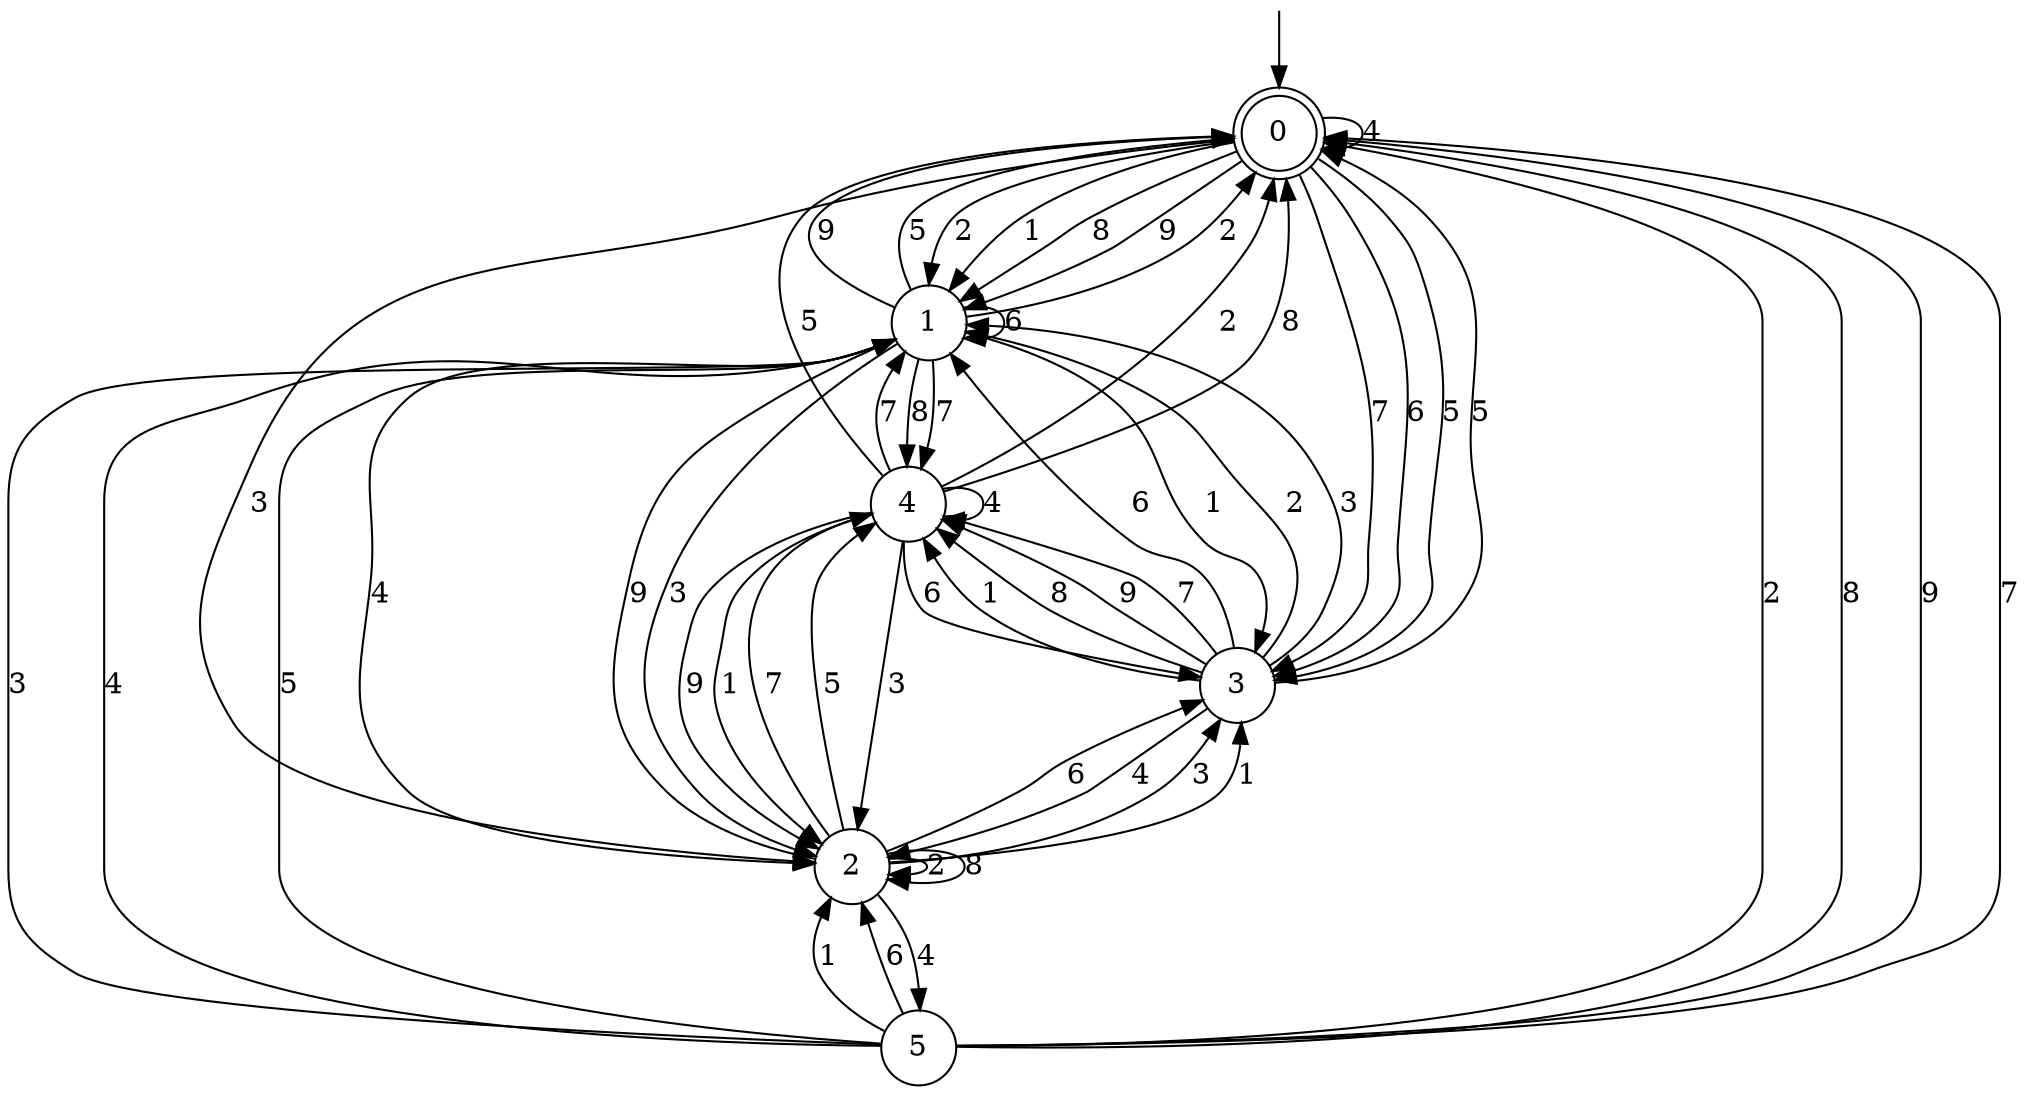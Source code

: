digraph g {

	s0 [shape="doublecircle" label="0"];
	s1 [shape="circle" label="1"];
	s2 [shape="circle" label="2"];
	s3 [shape="circle" label="3"];
	s4 [shape="circle" label="4"];
	s5 [shape="circle" label="5"];
	s0 -> s1 [label="2"];
	s0 -> s2 [label="3"];
	s0 -> s1 [label="1"];
	s0 -> s1 [label="8"];
	s0 -> s0 [label="4"];
	s0 -> s1 [label="9"];
	s0 -> s3 [label="7"];
	s0 -> s3 [label="6"];
	s0 -> s3 [label="5"];
	s1 -> s0 [label="2"];
	s1 -> s2 [label="3"];
	s1 -> s3 [label="1"];
	s1 -> s4 [label="8"];
	s1 -> s2 [label="4"];
	s1 -> s0 [label="9"];
	s1 -> s4 [label="7"];
	s1 -> s1 [label="6"];
	s1 -> s0 [label="5"];
	s2 -> s2 [label="2"];
	s2 -> s3 [label="3"];
	s2 -> s3 [label="1"];
	s2 -> s2 [label="8"];
	s2 -> s5 [label="4"];
	s2 -> s1 [label="9"];
	s2 -> s4 [label="7"];
	s2 -> s3 [label="6"];
	s2 -> s4 [label="5"];
	s3 -> s1 [label="2"];
	s3 -> s1 [label="3"];
	s3 -> s4 [label="1"];
	s3 -> s4 [label="8"];
	s3 -> s2 [label="4"];
	s3 -> s4 [label="9"];
	s3 -> s4 [label="7"];
	s3 -> s1 [label="6"];
	s3 -> s0 [label="5"];
	s4 -> s0 [label="2"];
	s4 -> s2 [label="3"];
	s4 -> s2 [label="1"];
	s4 -> s0 [label="8"];
	s4 -> s4 [label="4"];
	s4 -> s2 [label="9"];
	s4 -> s1 [label="7"];
	s4 -> s3 [label="6"];
	s4 -> s0 [label="5"];
	s5 -> s0 [label="2"];
	s5 -> s1 [label="3"];
	s5 -> s2 [label="1"];
	s5 -> s0 [label="8"];
	s5 -> s1 [label="4"];
	s5 -> s0 [label="9"];
	s5 -> s0 [label="7"];
	s5 -> s2 [label="6"];
	s5 -> s1 [label="5"];

__start0 [label="" shape="none" width="0" height="0"];
__start0 -> s0;

}
